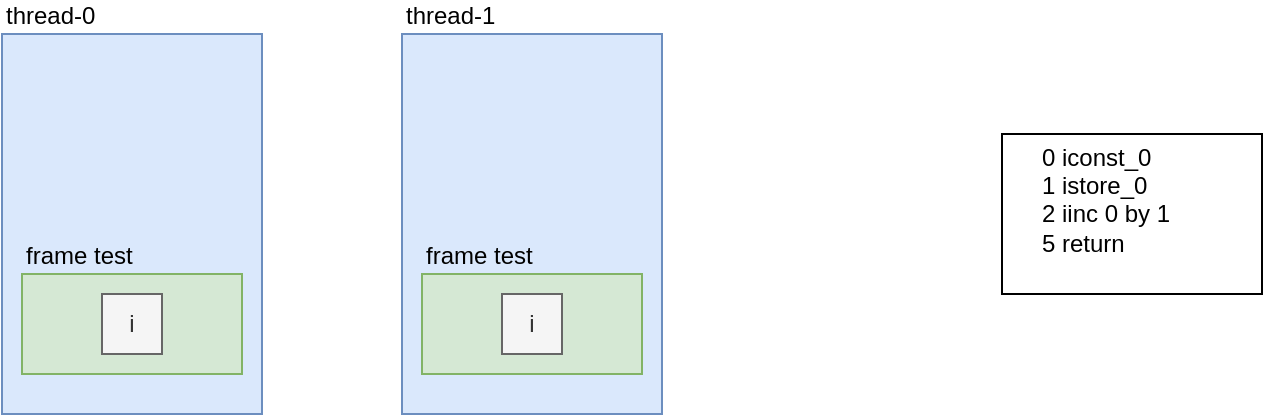 <mxfile version="14.4.3" type="device"><diagram id="w82GatKy-C11vGqFd4by" name="第 1 页"><mxGraphModel dx="1106" dy="822" grid="1" gridSize="10" guides="1" tooltips="1" connect="1" arrows="1" fold="1" page="1" pageScale="1" pageWidth="827" pageHeight="1169" math="0" shadow="0"><root><mxCell id="0"/><mxCell id="1" parent="0"/><mxCell id="i0d1_C4ERdJODiR5N6tJ-3" value="thread-0" style="rounded=0;whiteSpace=wrap;html=1;align=left;labelPosition=center;verticalLabelPosition=top;verticalAlign=bottom;labelBorderColor=none;fillColor=#dae8fc;strokeColor=#6c8ebf;" parent="1" vertex="1"><mxGeometry x="80" y="250" width="130" height="190" as="geometry"/></mxCell><mxCell id="i0d1_C4ERdJODiR5N6tJ-4" value="thread-1" style="rounded=0;whiteSpace=wrap;html=1;align=left;labelPosition=center;verticalLabelPosition=top;verticalAlign=bottom;labelBorderColor=none;fillColor=#dae8fc;strokeColor=#6c8ebf;" parent="1" vertex="1"><mxGeometry x="280" y="250" width="130" height="190" as="geometry"/></mxCell><mxCell id="i0d1_C4ERdJODiR5N6tJ-5" value="&lt;div&gt;0 iconst_0&lt;/div&gt;&lt;div&gt;1 istore_0&lt;/div&gt;&lt;div&gt;2 iinc 0 by 1&lt;/div&gt;&lt;div&gt;5 return&lt;/div&gt;&lt;div&gt;&lt;br&gt;&lt;/div&gt;" style="rounded=0;whiteSpace=wrap;html=1;align=left;spacingLeft=10;spacingTop=10;spacingBottom=10;spacingRight=10;spacing=10;" parent="1" vertex="1"><mxGeometry x="580" y="300" width="130" height="80" as="geometry"/></mxCell><mxCell id="i0d1_C4ERdJODiR5N6tJ-7" value="frame test" style="rounded=0;whiteSpace=wrap;html=1;align=left;verticalAlign=bottom;labelPosition=center;verticalLabelPosition=top;fillColor=#d5e8d4;strokeColor=#82b366;" parent="1" vertex="1"><mxGeometry x="90" y="370" width="110" height="50" as="geometry"/></mxCell><mxCell id="i0d1_C4ERdJODiR5N6tJ-8" value="frame&amp;nbsp;test" style="rounded=0;whiteSpace=wrap;html=1;align=left;verticalAlign=bottom;labelPosition=center;verticalLabelPosition=top;fillColor=#d5e8d4;strokeColor=#82b366;" parent="1" vertex="1"><mxGeometry x="290" y="370" width="110" height="50" as="geometry"/></mxCell><mxCell id="i0d1_C4ERdJODiR5N6tJ-10" value="i" style="whiteSpace=wrap;html=1;aspect=fixed;align=center;fillColor=#f5f5f5;strokeColor=#666666;fontColor=#333333;" parent="1" vertex="1"><mxGeometry x="130" y="380" width="30" height="30" as="geometry"/></mxCell><mxCell id="i0d1_C4ERdJODiR5N6tJ-11" value="i" style="whiteSpace=wrap;html=1;aspect=fixed;align=center;fillColor=#f5f5f5;strokeColor=#666666;fontColor=#333333;" parent="1" vertex="1"><mxGeometry x="330" y="380" width="30" height="30" as="geometry"/></mxCell></root></mxGraphModel></diagram></mxfile>